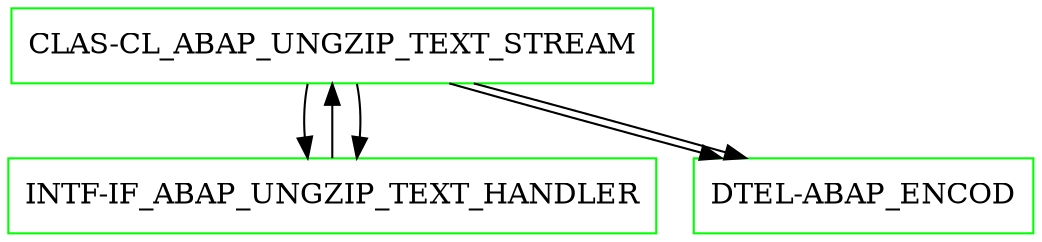 digraph G {
  "CLAS-CL_ABAP_UNGZIP_TEXT_STREAM" [shape=box,color=green];
  "INTF-IF_ABAP_UNGZIP_TEXT_HANDLER" [shape=box,color=green,URL="./INTF_IF_ABAP_UNGZIP_TEXT_HANDLER.html"];
  "CLAS-CL_ABAP_UNGZIP_TEXT_STREAM" [shape=box,color=green,URL="./CLAS_CL_ABAP_UNGZIP_TEXT_STREAM.html"];
  "DTEL-ABAP_ENCOD" [shape=box,color=green,URL="./DTEL_ABAP_ENCOD.html"];
  "CLAS-CL_ABAP_UNGZIP_TEXT_STREAM" -> "DTEL-ABAP_ENCOD";
  "CLAS-CL_ABAP_UNGZIP_TEXT_STREAM" -> "INTF-IF_ABAP_UNGZIP_TEXT_HANDLER";
  "INTF-IF_ABAP_UNGZIP_TEXT_HANDLER" -> "CLAS-CL_ABAP_UNGZIP_TEXT_STREAM";
  "CLAS-CL_ABAP_UNGZIP_TEXT_STREAM" -> "DTEL-ABAP_ENCOD";
  "CLAS-CL_ABAP_UNGZIP_TEXT_STREAM" -> "INTF-IF_ABAP_UNGZIP_TEXT_HANDLER";
}
